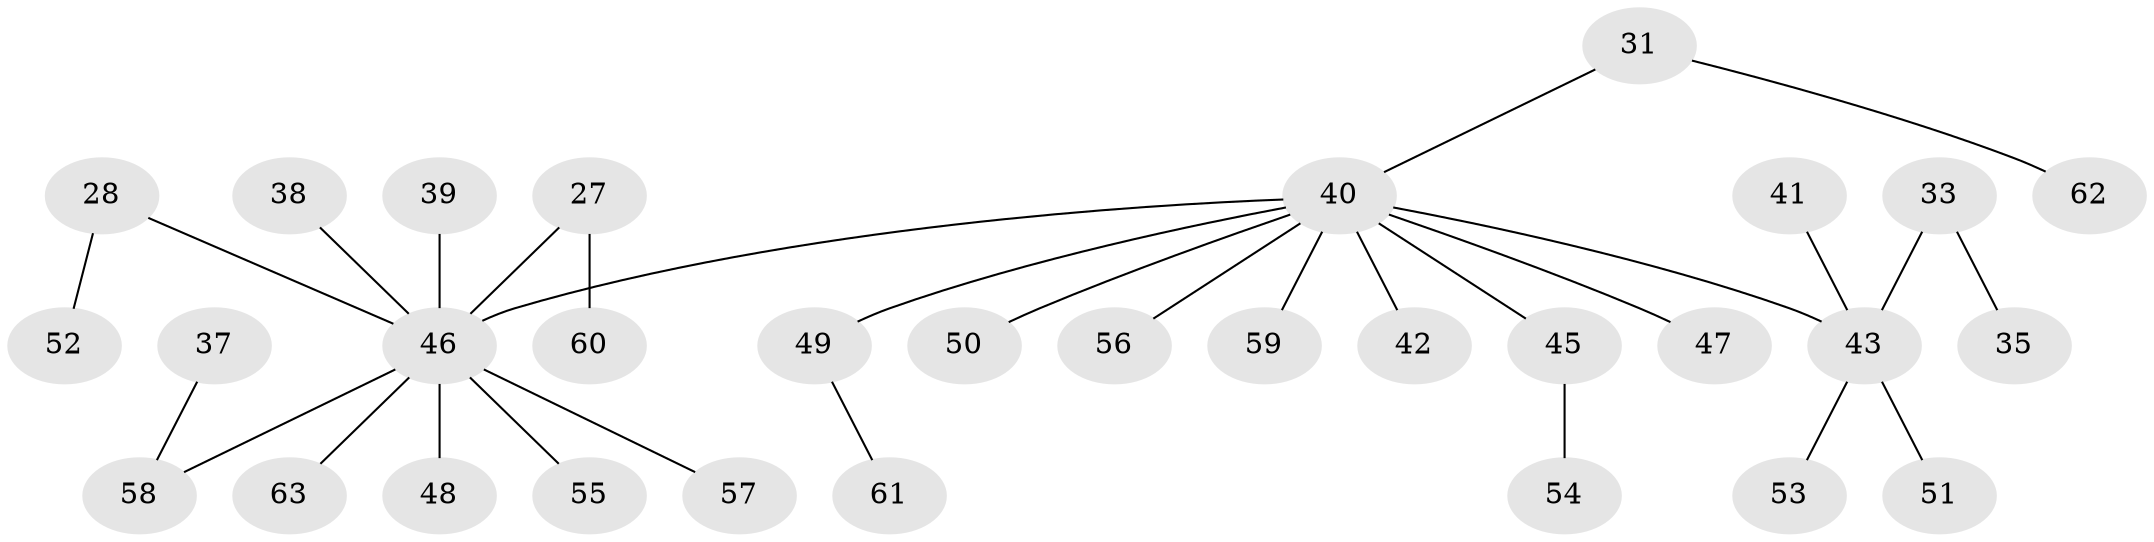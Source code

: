 // original degree distribution, {4: 0.047619047619047616, 5: 0.031746031746031744, 7: 0.015873015873015872, 1: 0.5079365079365079, 2: 0.23809523809523808, 3: 0.14285714285714285, 6: 0.015873015873015872}
// Generated by graph-tools (version 1.1) at 2025/53/03/09/25 04:53:32]
// undirected, 31 vertices, 30 edges
graph export_dot {
graph [start="1"]
  node [color=gray90,style=filled];
  27;
  28 [super="+23"];
  31;
  33;
  35;
  37;
  38;
  39;
  40 [super="+34"];
  41;
  42;
  43 [super="+24+30"];
  45 [super="+44"];
  46 [super="+22+36"];
  47;
  48;
  49;
  50;
  51;
  52;
  53;
  54;
  55;
  56;
  57;
  58 [super="+32"];
  59;
  60;
  61;
  62;
  63;
  27 -- 60;
  27 -- 46;
  28 -- 52;
  28 -- 46;
  31 -- 62;
  31 -- 40;
  33 -- 35;
  33 -- 43;
  37 -- 58;
  38 -- 46;
  39 -- 46;
  40 -- 42;
  40 -- 43;
  40 -- 45;
  40 -- 47;
  40 -- 49;
  40 -- 50;
  40 -- 56;
  40 -- 59;
  40 -- 46;
  41 -- 43;
  43 -- 51;
  43 -- 53;
  45 -- 54;
  46 -- 57;
  46 -- 58;
  46 -- 48;
  46 -- 55;
  46 -- 63;
  49 -- 61;
}
